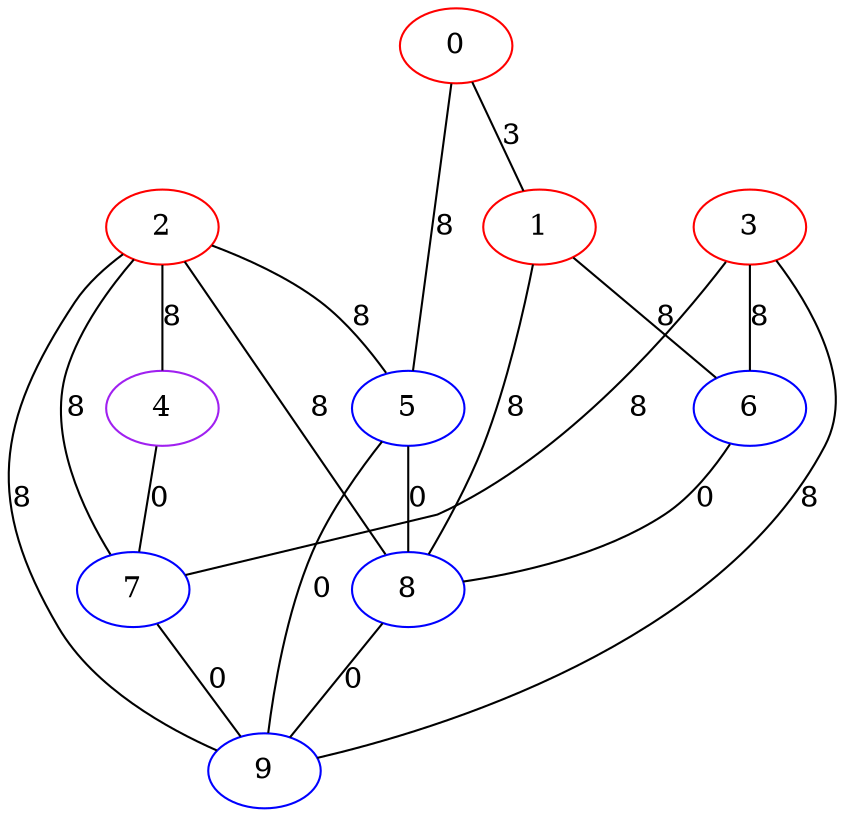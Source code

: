 graph "" {
0 [color=red, weight=1];
1 [color=red, weight=1];
2 [color=red, weight=1];
3 [color=red, weight=1];
4 [color=purple, weight=4];
5 [color=blue, weight=3];
6 [color=blue, weight=3];
7 [color=blue, weight=3];
8 [color=blue, weight=3];
9 [color=blue, weight=3];
0 -- 1  [key=0, label=3];
0 -- 5  [key=0, label=8];
1 -- 8  [key=0, label=8];
1 -- 6  [key=0, label=8];
2 -- 8  [key=0, label=8];
2 -- 9  [key=0, label=8];
2 -- 4  [key=0, label=8];
2 -- 5  [key=0, label=8];
2 -- 7  [key=0, label=8];
3 -- 9  [key=0, label=8];
3 -- 6  [key=0, label=8];
3 -- 7  [key=0, label=8];
4 -- 7  [key=0, label=0];
5 -- 8  [key=0, label=0];
5 -- 9  [key=0, label=0];
6 -- 8  [key=0, label=0];
7 -- 9  [key=0, label=0];
8 -- 9  [key=0, label=0];
}
